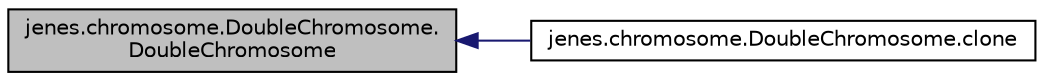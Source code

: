 digraph "jenes.chromosome.DoubleChromosome.DoubleChromosome"
{
  edge [fontname="Helvetica",fontsize="10",labelfontname="Helvetica",labelfontsize="10"];
  node [fontname="Helvetica",fontsize="10",shape=record];
  rankdir="LR";
  Node1 [label="jenes.chromosome.DoubleChromosome.\lDoubleChromosome",height=0.2,width=0.4,color="black", fillcolor="grey75", style="filled" fontcolor="black"];
  Node1 -> Node2 [dir="back",color="midnightblue",fontsize="10",style="solid",fontname="Helvetica"];
  Node2 [label="jenes.chromosome.DoubleChromosome.clone",height=0.2,width=0.4,color="black", fillcolor="white", style="filled",URL="$classjenes_1_1chromosome_1_1_double_chromosome.html#ac471f6b6cb7989e6b90c5e70e7b8a9a2"];
}
